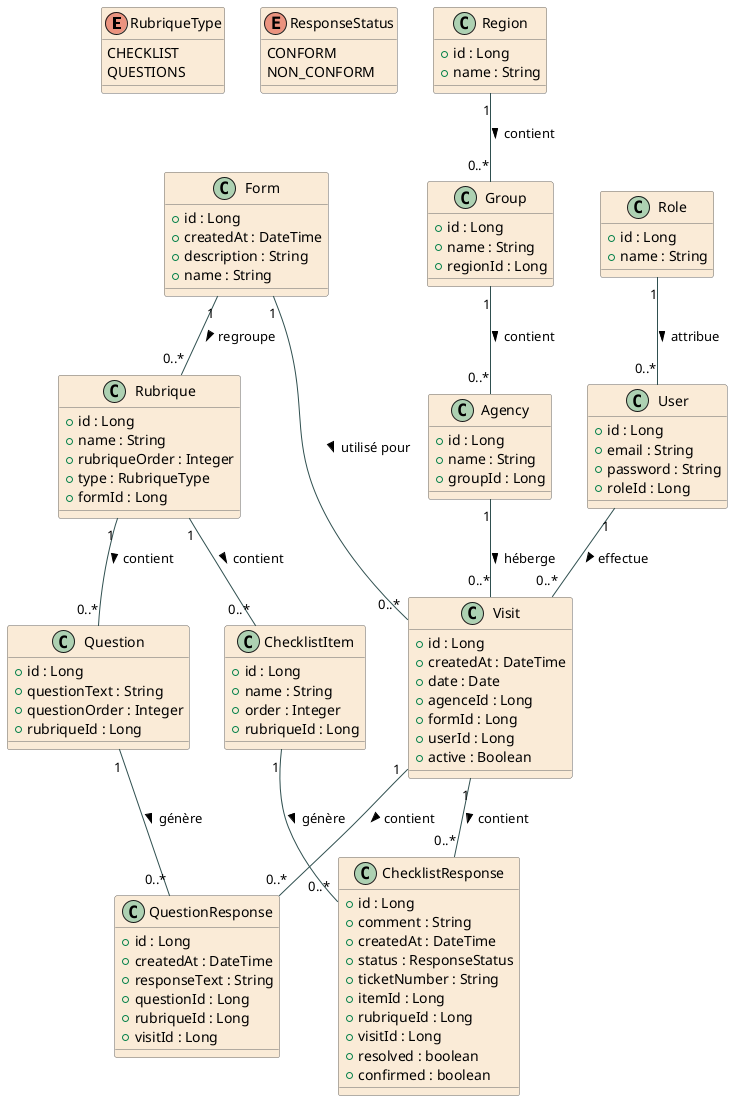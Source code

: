@startuml
' =====================================
' Diagramme de classes UML pour Gemba Walk
' =====================================

skinparam class {
    BackgroundColor AntiqueWhite
    ArrowColor DarkSlateGray
    BorderColor DimGray
}

' ---------- Enums (moved to the left) ----------
enum RubriqueType {
    CHECKLIST
    QUESTIONS
}

enum ResponseStatus {
    CONFORM
    NON_CONFORM
}

' ---------- Entités géographiques ----------
class Region {
    + id : Long
    + name : String
}

class Group {
    + id : Long
    + name : String
    + regionId : Long
}

class Agency {
    + id : Long
    + name : String
    + groupId : Long
}

Region "1" -- "0..*" Group : contient >
Group "1" -- "0..*" Agency : contient >

' ---------- Gestion des utilisateurs ----------
class Role {
    + id : Long
    + name : String
}

class User {
    + id : Long
    + email : String
    + password : String
    + roleId : Long
}

Role "1" -- "0..*" User : attribue >


' ---------- Formulaires et rubriques ----------
class Form {
    + id : Long
    + createdAt : DateTime
    + description : String
    + name : String
}

class Rubrique {
    + id : Long
    + name : String
    + rubriqueOrder : Integer
    + type : RubriqueType
    + formId : Long
}

Form "1" -- "0..*" Rubrique : regroupe >
Rubrique "1" -- "0..*" ChecklistItem : contient >
Rubrique "1" -- "0..*" Question : contient >

class ChecklistItem {
    + id : Long
    + name : String
    + order : Integer
    + rubriqueId : Long
}

class Question {
    + id : Long
    + questionText : String
    + questionOrder : Integer
    + rubriqueId : Long
}

' ---------- Visites et réponses ----------
class Visit {
    + id : Long
    + createdAt : DateTime
    + date : Date
    + agenceId : Long
    + formId : Long
    + userId : Long
    + active : Boolean
}

class ChecklistResponse {
    + id : Long
    + comment : String
    + createdAt : DateTime
    + status : ResponseStatus
    + ticketNumber : String
    + itemId : Long
    + rubriqueId : Long
    + visitId : Long
    + resolved : boolean
    + confirmed : boolean

}

class QuestionResponse {
    + id : Long
    + createdAt : DateTime
    + responseText : String
    + questionId : Long
    + rubriqueId : Long
    + visitId : Long
}

Agency "1" -- "0..*" Visit : héberge >
Form "1" -- "0..*" Visit : utilisé pour >
User "1" -- "0..*" Visit : effectue >
Visit "1" -- "0..*" ChecklistResponse : contient >
Visit "1" -- "0..*" QuestionResponse : contient >

ChecklistItem "1" -- "0..*" ChecklistResponse : génère >
Question "1" -- "0..*" QuestionResponse : génère >

@enduml